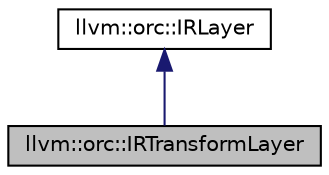 digraph "llvm::orc::IRTransformLayer"
{
 // LATEX_PDF_SIZE
  bgcolor="transparent";
  edge [fontname="Helvetica",fontsize="10",labelfontname="Helvetica",labelfontsize="10"];
  node [fontname="Helvetica",fontsize="10",shape=record];
  Node1 [label="llvm::orc::IRTransformLayer",height=0.2,width=0.4,color="black", fillcolor="grey75", style="filled", fontcolor="black",tooltip="A layer that applies a transform to emitted modules."];
  Node2 -> Node1 [dir="back",color="midnightblue",fontsize="10",style="solid",fontname="Helvetica"];
  Node2 [label="llvm::orc::IRLayer",height=0.2,width=0.4,color="black",URL="$classllvm_1_1orc_1_1IRLayer.html",tooltip="Interface for layers that accept LLVM IR."];
}
